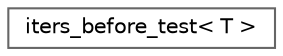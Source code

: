 digraph "类继承关系图"
{
 // LATEX_PDF_SIZE
  bgcolor="transparent";
  edge [fontname=Helvetica,fontsize=10,labelfontname=Helvetica,labelfontsize=10];
  node [fontname=Helvetica,fontsize=10,shape=box,height=0.2,width=0.4];
  rankdir="LR";
  Node0 [id="Node000000",label="iters_before_test\< T \>",height=0.2,width=0.4,color="grey40", fillcolor="white", style="filled",URL="$structiters__before__test.html",tooltip=" "];
}
